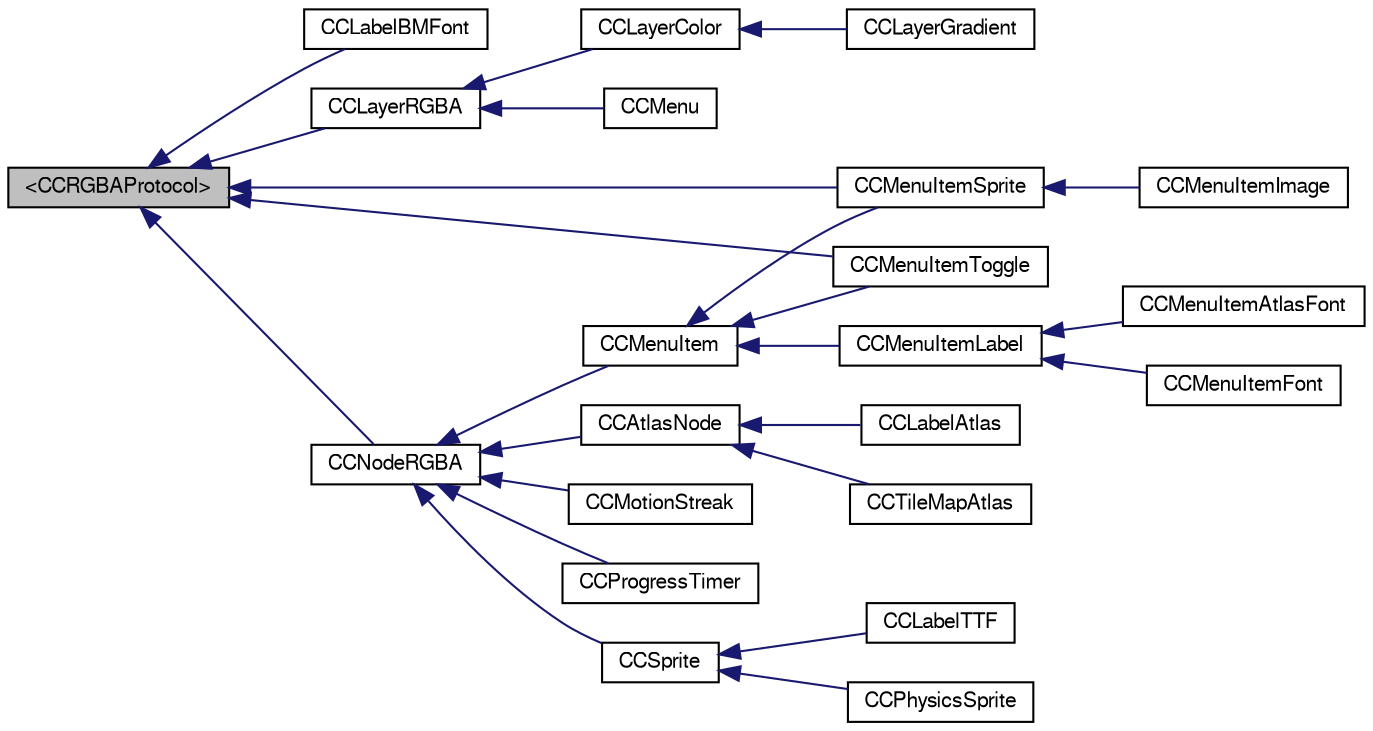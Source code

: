 digraph G
{
  bgcolor="transparent";
  edge [fontname="FreeSans",fontsize="10",labelfontname="FreeSans",labelfontsize="10"];
  node [fontname="FreeSans",fontsize="10",shape=record];
  rankdir="LR";
  Node1 [label="\<CCRGBAProtocol\>",height=0.2,width=0.4,color="black", fillcolor="grey75", style="filled" fontcolor="black"];
  Node1 -> Node2 [dir="back",color="midnightblue",fontsize="10",style="solid",fontname="FreeSans"];
  Node2 [label="CCLabelBMFont",height=0.2,width=0.4,color="black",URL="$interface_c_c_label_b_m_font.html"];
  Node1 -> Node3 [dir="back",color="midnightblue",fontsize="10",style="solid",fontname="FreeSans"];
  Node3 [label="CCLayerRGBA",height=0.2,width=0.4,color="black",URL="$interface_c_c_layer_r_g_b_a.html"];
  Node3 -> Node4 [dir="back",color="midnightblue",fontsize="10",style="solid",fontname="FreeSans"];
  Node4 [label="CCLayerColor",height=0.2,width=0.4,color="black",URL="$interface_c_c_layer_color.html"];
  Node4 -> Node5 [dir="back",color="midnightblue",fontsize="10",style="solid",fontname="FreeSans"];
  Node5 [label="CCLayerGradient",height=0.2,width=0.4,color="black",URL="$interface_c_c_layer_gradient.html"];
  Node3 -> Node6 [dir="back",color="midnightblue",fontsize="10",style="solid",fontname="FreeSans"];
  Node6 [label="CCMenu",height=0.2,width=0.4,color="black",URL="$interface_c_c_menu.html"];
  Node1 -> Node7 [dir="back",color="midnightblue",fontsize="10",style="solid",fontname="FreeSans"];
  Node7 [label="CCMenuItemSprite",height=0.2,width=0.4,color="black",URL="$interface_c_c_menu_item_sprite.html"];
  Node7 -> Node8 [dir="back",color="midnightblue",fontsize="10",style="solid",fontname="FreeSans"];
  Node8 [label="CCMenuItemImage",height=0.2,width=0.4,color="black",URL="$interface_c_c_menu_item_image.html"];
  Node1 -> Node9 [dir="back",color="midnightblue",fontsize="10",style="solid",fontname="FreeSans"];
  Node9 [label="CCMenuItemToggle",height=0.2,width=0.4,color="black",URL="$interface_c_c_menu_item_toggle.html"];
  Node1 -> Node10 [dir="back",color="midnightblue",fontsize="10",style="solid",fontname="FreeSans"];
  Node10 [label="CCNodeRGBA",height=0.2,width=0.4,color="black",URL="$interface_c_c_node_r_g_b_a.html"];
  Node10 -> Node11 [dir="back",color="midnightblue",fontsize="10",style="solid",fontname="FreeSans"];
  Node11 [label="CCAtlasNode",height=0.2,width=0.4,color="black",URL="$interface_c_c_atlas_node.html"];
  Node11 -> Node12 [dir="back",color="midnightblue",fontsize="10",style="solid",fontname="FreeSans"];
  Node12 [label="CCLabelAtlas",height=0.2,width=0.4,color="black",URL="$interface_c_c_label_atlas.html"];
  Node11 -> Node13 [dir="back",color="midnightblue",fontsize="10",style="solid",fontname="FreeSans"];
  Node13 [label="CCTileMapAtlas",height=0.2,width=0.4,color="black",URL="$interface_c_c_tile_map_atlas.html"];
  Node10 -> Node14 [dir="back",color="midnightblue",fontsize="10",style="solid",fontname="FreeSans"];
  Node14 [label="CCMenuItem",height=0.2,width=0.4,color="black",URL="$interface_c_c_menu_item.html"];
  Node14 -> Node15 [dir="back",color="midnightblue",fontsize="10",style="solid",fontname="FreeSans"];
  Node15 [label="CCMenuItemLabel",height=0.2,width=0.4,color="black",URL="$interface_c_c_menu_item_label.html"];
  Node15 -> Node16 [dir="back",color="midnightblue",fontsize="10",style="solid",fontname="FreeSans"];
  Node16 [label="CCMenuItemAtlasFont",height=0.2,width=0.4,color="black",URL="$interface_c_c_menu_item_atlas_font.html"];
  Node15 -> Node17 [dir="back",color="midnightblue",fontsize="10",style="solid",fontname="FreeSans"];
  Node17 [label="CCMenuItemFont",height=0.2,width=0.4,color="black",URL="$interface_c_c_menu_item_font.html"];
  Node14 -> Node7 [dir="back",color="midnightblue",fontsize="10",style="solid",fontname="FreeSans"];
  Node14 -> Node9 [dir="back",color="midnightblue",fontsize="10",style="solid",fontname="FreeSans"];
  Node10 -> Node18 [dir="back",color="midnightblue",fontsize="10",style="solid",fontname="FreeSans"];
  Node18 [label="CCMotionStreak",height=0.2,width=0.4,color="black",URL="$interface_c_c_motion_streak.html"];
  Node10 -> Node19 [dir="back",color="midnightblue",fontsize="10",style="solid",fontname="FreeSans"];
  Node19 [label="CCProgressTimer",height=0.2,width=0.4,color="black",URL="$interface_c_c_progress_timer.html"];
  Node10 -> Node20 [dir="back",color="midnightblue",fontsize="10",style="solid",fontname="FreeSans"];
  Node20 [label="CCSprite",height=0.2,width=0.4,color="black",URL="$interface_c_c_sprite.html"];
  Node20 -> Node21 [dir="back",color="midnightblue",fontsize="10",style="solid",fontname="FreeSans"];
  Node21 [label="CCLabelTTF",height=0.2,width=0.4,color="black",URL="$interface_c_c_label_t_t_f.html"];
  Node20 -> Node22 [dir="back",color="midnightblue",fontsize="10",style="solid",fontname="FreeSans"];
  Node22 [label="CCPhysicsSprite",height=0.2,width=0.4,color="black",URL="$interface_c_c_physics_sprite.html"];
}
